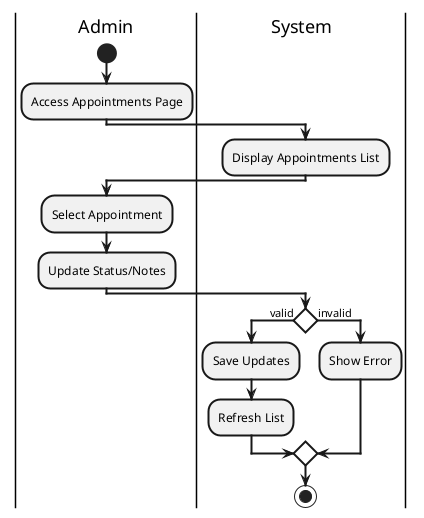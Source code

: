@startuml
skinparam defaultTextAlignment center
skinparam ArrowThickness 2
skinparam ActivityBorderThickness 2
skinparam ActivityDiamondBackgroundColor white
skinparam ActivityDiamondBorderThickness 2

|Admin|
start
:Access Appointments Page;

|System|
:Display Appointments List;

|Admin|
:Select Appointment;
:Update Status/Notes;

|System|
if () then (valid)
  :Save Updates;
  :Refresh List;
else (invalid)
  :Show Error;
endif

stop

@enduml 